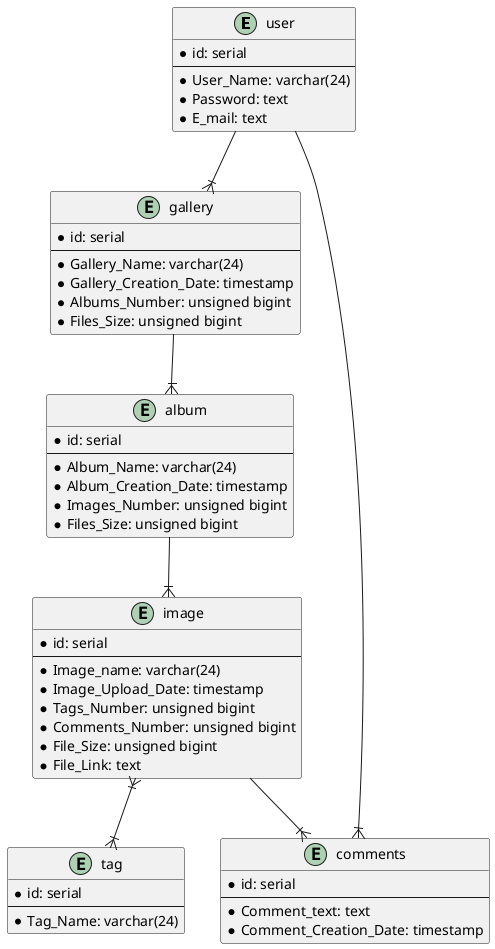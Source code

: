@startuml
entity user{
*id: serial
--
* User_Name: varchar(24)
* Password: text
* E_mail: text
}


entity gallery{
*id: serial
--
* Gallery_Name: varchar(24)
* Gallery_Creation_Date: timestamp
* Albums_Number: unsigned bigint
* Files_Size: unsigned bigint
}

entity album{
*id: serial
--
* Album_Name: varchar(24)
* Album_Creation_Date: timestamp
* Images_Number: unsigned bigint
* Files_Size: unsigned bigint
}
 
entity image{
*id: serial
--
* Image_name: varchar(24)
* Image_Upload_Date: timestamp
* Tags_Number: unsigned bigint
* Comments_Number: unsigned bigint
* File_Size: unsigned bigint
* File_Link: text
}
 
entity comments{
*id: serial
--
* Comment_text: text
* Comment_Creation_Date: timestamp
}
 
entity tag{
*id: serial
--
* Tag_Name: varchar(24)
}

user --|{ gallery
user --|{ comments


gallery --|{ album

album --|{ image

image --|{ comments
image }|--|{ tag
@enduml
